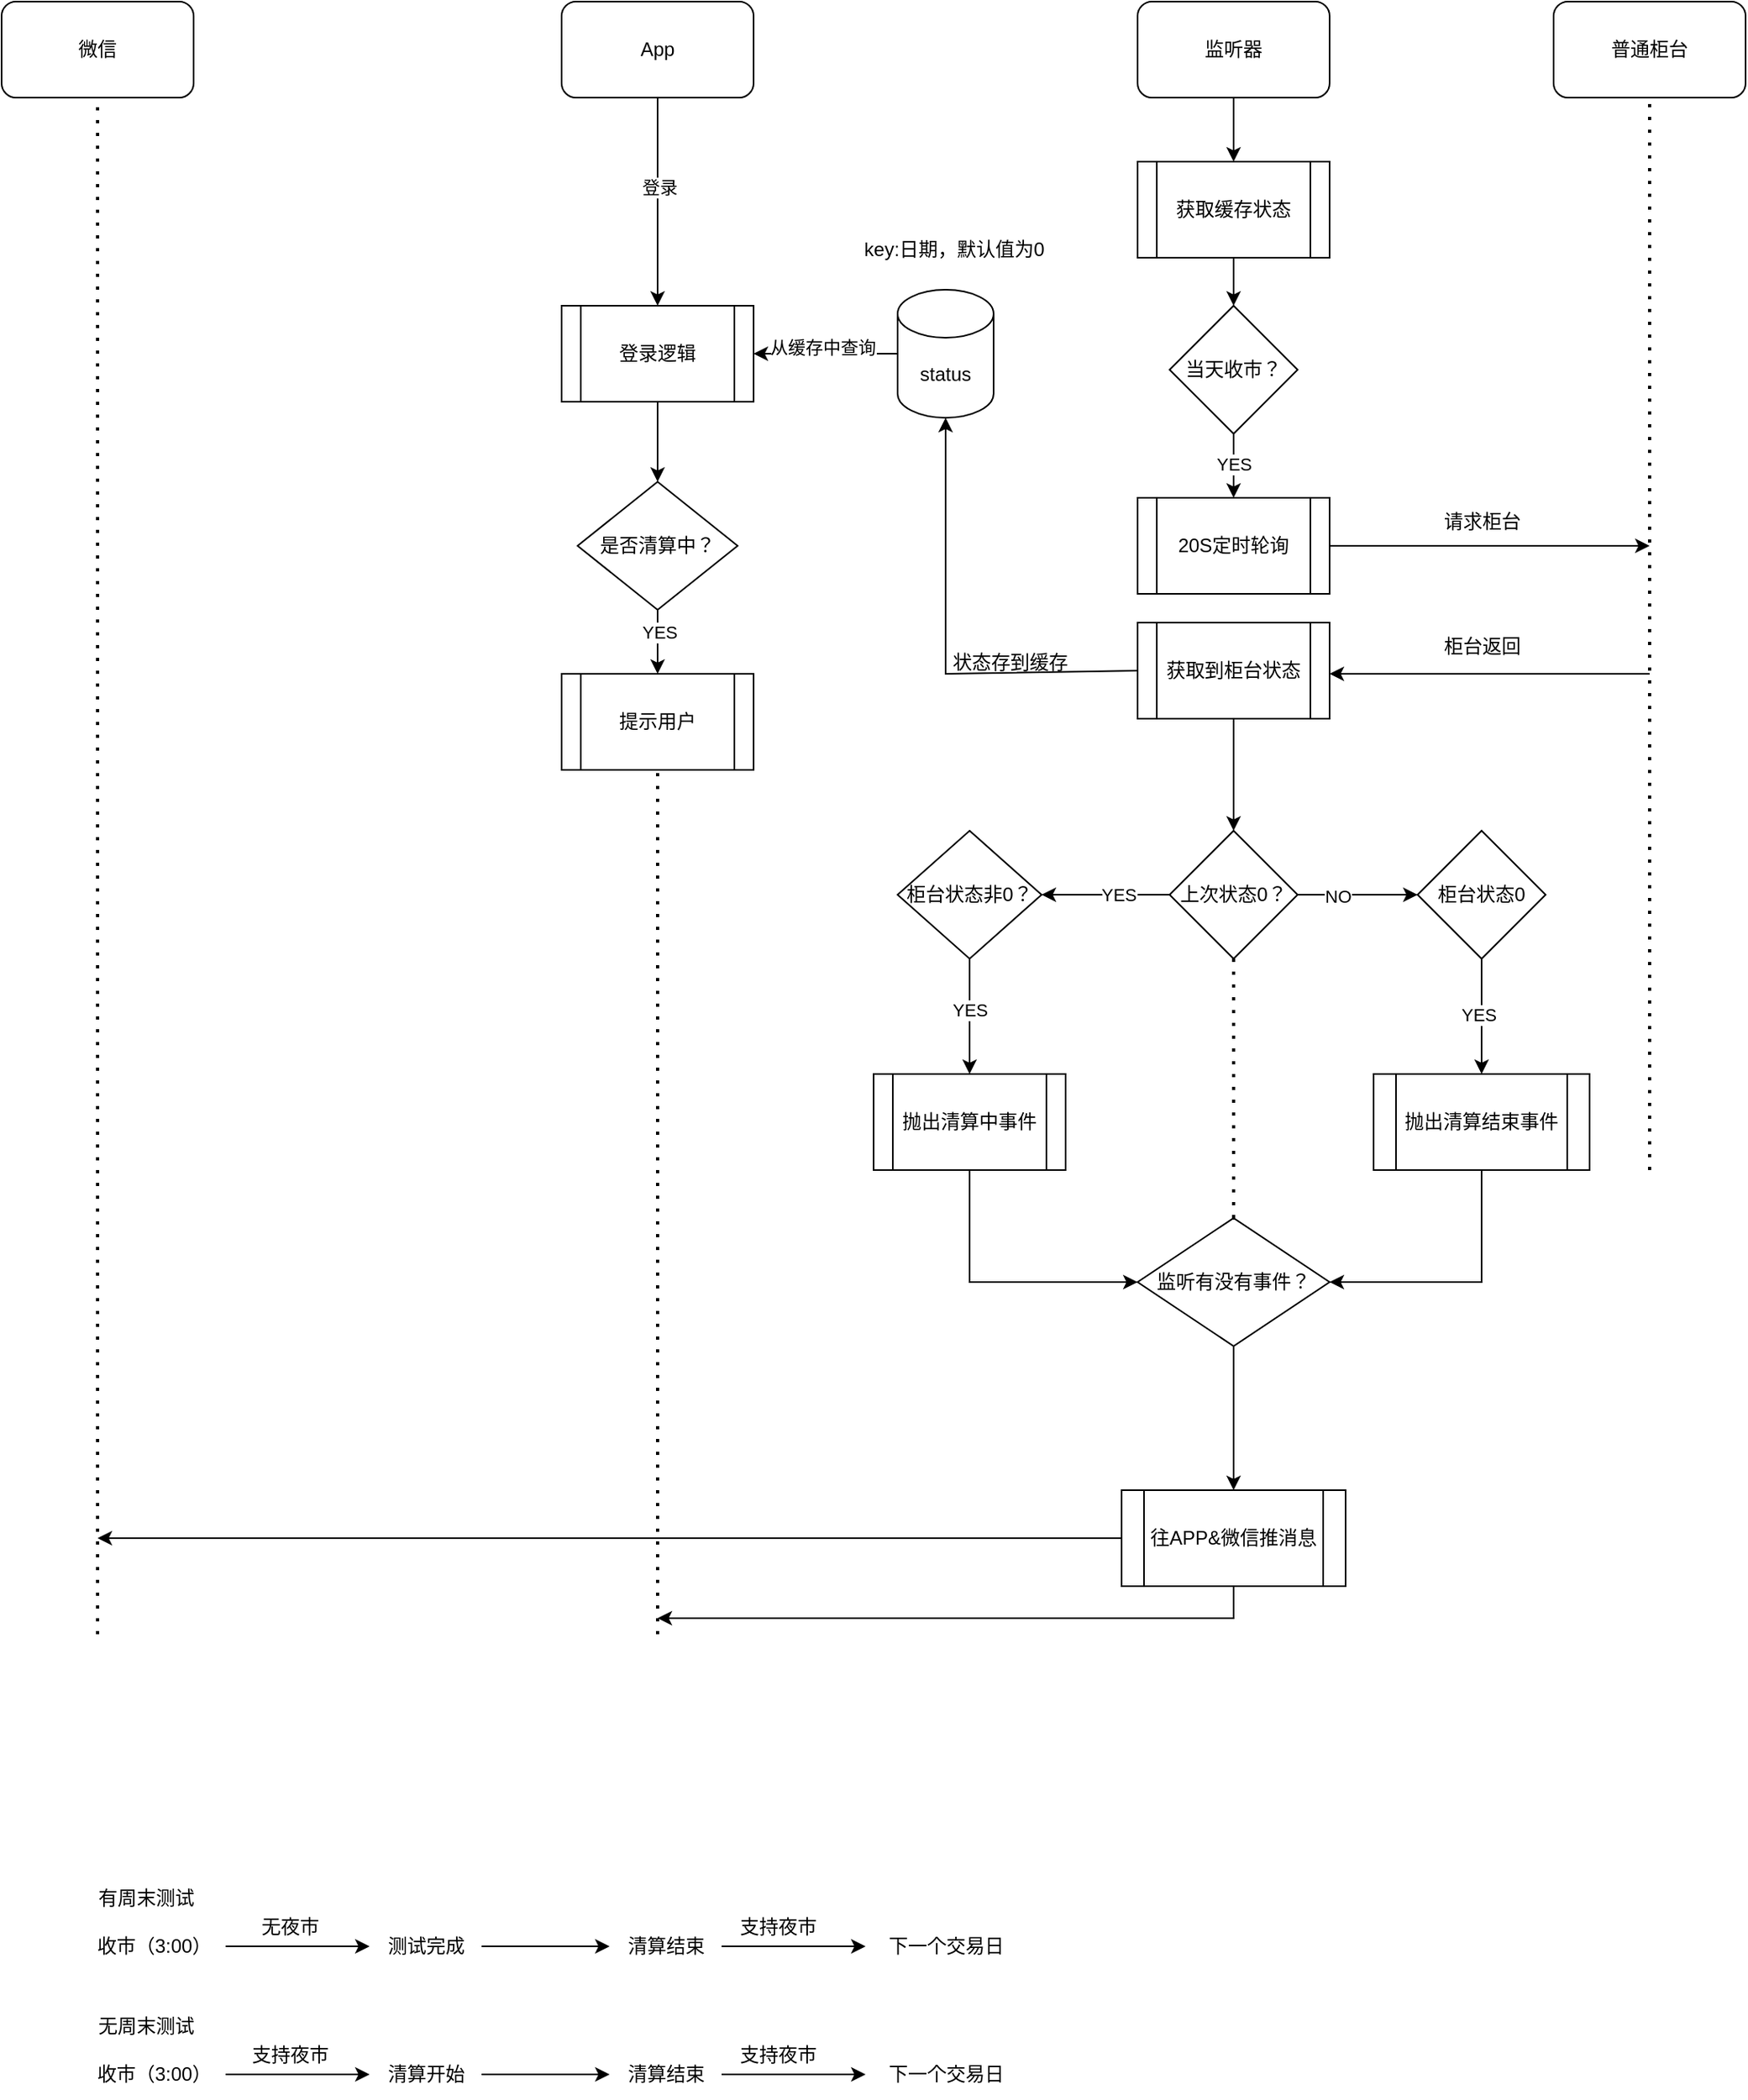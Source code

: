<mxfile version="24.9.1">
  <diagram name="第 1 页" id="WmmDTBR_3MdVVDJGCMBE">
    <mxGraphModel dx="1420" dy="782" grid="1" gridSize="10" guides="1" tooltips="1" connect="1" arrows="1" fold="1" page="1" pageScale="1" pageWidth="1169" pageHeight="1500" math="0" shadow="0">
      <root>
        <mxCell id="0" />
        <mxCell id="1" parent="0" />
        <mxCell id="UbGygZpsj-7UFt4xjnQ6-1" value="status" style="shape=cylinder3;whiteSpace=wrap;html=1;boundedLbl=1;backgroundOutline=1;size=15;" parent="1" vertex="1">
          <mxGeometry x="590" y="230" width="60" height="80" as="geometry" />
        </mxCell>
        <mxCell id="UbGygZpsj-7UFt4xjnQ6-72" value="" style="edgeStyle=orthogonalEdgeStyle;rounded=0;orthogonalLoop=1;jettySize=auto;html=1;entryX=0.5;entryY=0;entryDx=0;entryDy=0;" parent="1" source="UbGygZpsj-7UFt4xjnQ6-2" target="UbGygZpsj-7UFt4xjnQ6-73" edge="1">
          <mxGeometry relative="1" as="geometry">
            <mxPoint x="440" y="190" as="targetPoint" />
          </mxGeometry>
        </mxCell>
        <mxCell id="UbGygZpsj-7UFt4xjnQ6-74" value="登录" style="edgeLabel;html=1;align=center;verticalAlign=middle;resizable=0;points=[];" parent="UbGygZpsj-7UFt4xjnQ6-72" vertex="1" connectable="0">
          <mxGeometry x="-0.139" y="1" relative="1" as="geometry">
            <mxPoint as="offset" />
          </mxGeometry>
        </mxCell>
        <mxCell id="UbGygZpsj-7UFt4xjnQ6-2" value="App" style="rounded=1;whiteSpace=wrap;html=1;" parent="1" vertex="1">
          <mxGeometry x="380" y="50" width="120" height="60" as="geometry" />
        </mxCell>
        <mxCell id="UbGygZpsj-7UFt4xjnQ6-17" value="" style="edgeStyle=orthogonalEdgeStyle;rounded=0;orthogonalLoop=1;jettySize=auto;html=1;" parent="1" source="UbGygZpsj-7UFt4xjnQ6-3" edge="1">
          <mxGeometry relative="1" as="geometry">
            <mxPoint x="800" y="150" as="targetPoint" />
          </mxGeometry>
        </mxCell>
        <mxCell id="UbGygZpsj-7UFt4xjnQ6-3" value="监听器" style="rounded=1;whiteSpace=wrap;html=1;" parent="1" vertex="1">
          <mxGeometry x="740" y="50" width="120" height="60" as="geometry" />
        </mxCell>
        <mxCell id="UbGygZpsj-7UFt4xjnQ6-4" value="普通柜台" style="rounded=1;whiteSpace=wrap;html=1;" parent="1" vertex="1">
          <mxGeometry x="1000" y="50" width="120" height="60" as="geometry" />
        </mxCell>
        <mxCell id="UbGygZpsj-7UFt4xjnQ6-14" value="" style="endArrow=classic;html=1;rounded=0;exitX=0;exitY=0.5;exitDx=0;exitDy=0;exitPerimeter=0;entryX=1;entryY=0.5;entryDx=0;entryDy=0;" parent="1" source="UbGygZpsj-7UFt4xjnQ6-1" edge="1">
          <mxGeometry width="50" height="50" relative="1" as="geometry">
            <mxPoint x="620" y="380" as="sourcePoint" />
            <mxPoint x="500" y="270" as="targetPoint" />
          </mxGeometry>
        </mxCell>
        <mxCell id="UbGygZpsj-7UFt4xjnQ6-15" value="从缓存中查询" style="edgeLabel;html=1;align=center;verticalAlign=middle;resizable=0;points=[];" parent="UbGygZpsj-7UFt4xjnQ6-14" vertex="1" connectable="0">
          <mxGeometry x="0.04" y="-4" relative="1" as="geometry">
            <mxPoint as="offset" />
          </mxGeometry>
        </mxCell>
        <mxCell id="UbGygZpsj-7UFt4xjnQ6-20" value="" style="edgeStyle=orthogonalEdgeStyle;rounded=0;orthogonalLoop=1;jettySize=auto;html=1;" parent="1" source="UbGygZpsj-7UFt4xjnQ6-18" target="UbGygZpsj-7UFt4xjnQ6-19" edge="1">
          <mxGeometry relative="1" as="geometry" />
        </mxCell>
        <mxCell id="UbGygZpsj-7UFt4xjnQ6-36" value="YES" style="edgeLabel;html=1;align=center;verticalAlign=middle;resizable=0;points=[];" parent="UbGygZpsj-7UFt4xjnQ6-20" vertex="1" connectable="0">
          <mxGeometry x="-0.067" relative="1" as="geometry">
            <mxPoint as="offset" />
          </mxGeometry>
        </mxCell>
        <mxCell id="UbGygZpsj-7UFt4xjnQ6-18" value="当天收市？" style="rhombus;whiteSpace=wrap;html=1;" parent="1" vertex="1">
          <mxGeometry x="760" y="240" width="80" height="80" as="geometry" />
        </mxCell>
        <mxCell id="UbGygZpsj-7UFt4xjnQ6-19" value="20S定时轮询" style="shape=process;whiteSpace=wrap;html=1;backgroundOutline=1;" parent="1" vertex="1">
          <mxGeometry x="740" y="360" width="120" height="60" as="geometry" />
        </mxCell>
        <mxCell id="UbGygZpsj-7UFt4xjnQ6-21" value="" style="endArrow=classic;html=1;rounded=0;" parent="1" edge="1">
          <mxGeometry width="50" height="50" relative="1" as="geometry">
            <mxPoint x="860" y="390" as="sourcePoint" />
            <mxPoint x="1060" y="390" as="targetPoint" />
          </mxGeometry>
        </mxCell>
        <mxCell id="UbGygZpsj-7UFt4xjnQ6-24" value="" style="endArrow=none;dashed=1;html=1;dashPattern=1 3;strokeWidth=2;rounded=0;entryX=0.5;entryY=1;entryDx=0;entryDy=0;" parent="1" target="UbGygZpsj-7UFt4xjnQ6-4" edge="1">
          <mxGeometry width="50" height="50" relative="1" as="geometry">
            <mxPoint x="1060" y="780" as="sourcePoint" />
            <mxPoint x="1120" y="360" as="targetPoint" />
          </mxGeometry>
        </mxCell>
        <mxCell id="UbGygZpsj-7UFt4xjnQ6-26" value="请求柜台" style="text;html=1;align=center;verticalAlign=middle;resizable=0;points=[];autosize=1;strokeColor=none;fillColor=none;" parent="1" vertex="1">
          <mxGeometry x="920" y="360" width="70" height="30" as="geometry" />
        </mxCell>
        <mxCell id="UbGygZpsj-7UFt4xjnQ6-27" value="" style="endArrow=classic;html=1;rounded=0;" parent="1" edge="1">
          <mxGeometry width="50" height="50" relative="1" as="geometry">
            <mxPoint x="1060" y="470" as="sourcePoint" />
            <mxPoint x="860" y="470" as="targetPoint" />
          </mxGeometry>
        </mxCell>
        <mxCell id="UbGygZpsj-7UFt4xjnQ6-28" value="柜台返回" style="text;html=1;align=center;verticalAlign=middle;resizable=0;points=[];autosize=1;strokeColor=none;fillColor=none;" parent="1" vertex="1">
          <mxGeometry x="920" y="438" width="70" height="30" as="geometry" />
        </mxCell>
        <mxCell id="UbGygZpsj-7UFt4xjnQ6-47" value="" style="edgeStyle=orthogonalEdgeStyle;rounded=0;orthogonalLoop=1;jettySize=auto;html=1;" parent="1" source="UbGygZpsj-7UFt4xjnQ6-29" target="UbGygZpsj-7UFt4xjnQ6-46" edge="1">
          <mxGeometry relative="1" as="geometry" />
        </mxCell>
        <mxCell id="UbGygZpsj-7UFt4xjnQ6-29" value="获取到柜台状态" style="shape=process;whiteSpace=wrap;html=1;backgroundOutline=1;" parent="1" vertex="1">
          <mxGeometry x="740" y="438" width="120" height="60" as="geometry" />
        </mxCell>
        <mxCell id="UbGygZpsj-7UFt4xjnQ6-32" value="" style="endArrow=classic;html=1;rounded=0;entryX=0.5;entryY=1;entryDx=0;entryDy=0;entryPerimeter=0;exitX=0;exitY=0.5;exitDx=0;exitDy=0;" parent="1" source="UbGygZpsj-7UFt4xjnQ6-29" target="UbGygZpsj-7UFt4xjnQ6-1" edge="1">
          <mxGeometry width="50" height="50" relative="1" as="geometry">
            <mxPoint x="590" y="460" as="sourcePoint" />
            <mxPoint x="640" y="410" as="targetPoint" />
            <Array as="points">
              <mxPoint x="620" y="470" />
            </Array>
          </mxGeometry>
        </mxCell>
        <mxCell id="UbGygZpsj-7UFt4xjnQ6-33" value="状态存到缓存" style="text;html=1;align=center;verticalAlign=middle;resizable=0;points=[];autosize=1;strokeColor=none;fillColor=none;" parent="1" vertex="1">
          <mxGeometry x="610" y="448" width="100" height="30" as="geometry" />
        </mxCell>
        <mxCell id="UbGygZpsj-7UFt4xjnQ6-40" value="" style="edgeStyle=orthogonalEdgeStyle;rounded=0;orthogonalLoop=1;jettySize=auto;html=1;" parent="1" source="UbGygZpsj-7UFt4xjnQ6-39" target="UbGygZpsj-7UFt4xjnQ6-18" edge="1">
          <mxGeometry relative="1" as="geometry" />
        </mxCell>
        <mxCell id="UbGygZpsj-7UFt4xjnQ6-39" value="获取缓存状态" style="shape=process;whiteSpace=wrap;html=1;backgroundOutline=1;" parent="1" vertex="1">
          <mxGeometry x="740" y="150" width="120" height="60" as="geometry" />
        </mxCell>
        <mxCell id="UbGygZpsj-7UFt4xjnQ6-49" value="" style="edgeStyle=orthogonalEdgeStyle;rounded=0;orthogonalLoop=1;jettySize=auto;html=1;" parent="1" source="UbGygZpsj-7UFt4xjnQ6-46" target="UbGygZpsj-7UFt4xjnQ6-48" edge="1">
          <mxGeometry relative="1" as="geometry" />
        </mxCell>
        <mxCell id="UbGygZpsj-7UFt4xjnQ6-50" value="YES" style="edgeLabel;html=1;align=center;verticalAlign=middle;resizable=0;points=[];" parent="UbGygZpsj-7UFt4xjnQ6-49" vertex="1" connectable="0">
          <mxGeometry x="-0.2" relative="1" as="geometry">
            <mxPoint as="offset" />
          </mxGeometry>
        </mxCell>
        <mxCell id="UbGygZpsj-7UFt4xjnQ6-55" value="" style="edgeStyle=orthogonalEdgeStyle;rounded=0;orthogonalLoop=1;jettySize=auto;html=1;" parent="1" source="UbGygZpsj-7UFt4xjnQ6-46" target="UbGygZpsj-7UFt4xjnQ6-54" edge="1">
          <mxGeometry relative="1" as="geometry" />
        </mxCell>
        <mxCell id="UbGygZpsj-7UFt4xjnQ6-56" value="NO" style="edgeLabel;html=1;align=center;verticalAlign=middle;resizable=0;points=[];" parent="UbGygZpsj-7UFt4xjnQ6-55" vertex="1" connectable="0">
          <mxGeometry x="-0.35" y="-1" relative="1" as="geometry">
            <mxPoint as="offset" />
          </mxGeometry>
        </mxCell>
        <mxCell id="UbGygZpsj-7UFt4xjnQ6-46" value="上次状态0？" style="rhombus;whiteSpace=wrap;html=1;" parent="1" vertex="1">
          <mxGeometry x="760" y="568" width="80" height="80" as="geometry" />
        </mxCell>
        <mxCell id="UbGygZpsj-7UFt4xjnQ6-52" value="" style="edgeStyle=orthogonalEdgeStyle;rounded=0;orthogonalLoop=1;jettySize=auto;html=1;" parent="1" source="UbGygZpsj-7UFt4xjnQ6-48" target="UbGygZpsj-7UFt4xjnQ6-51" edge="1">
          <mxGeometry relative="1" as="geometry" />
        </mxCell>
        <mxCell id="UbGygZpsj-7UFt4xjnQ6-53" value="YES" style="edgeLabel;html=1;align=center;verticalAlign=middle;resizable=0;points=[];" parent="UbGygZpsj-7UFt4xjnQ6-52" vertex="1" connectable="0">
          <mxGeometry x="-0.108" relative="1" as="geometry">
            <mxPoint as="offset" />
          </mxGeometry>
        </mxCell>
        <mxCell id="UbGygZpsj-7UFt4xjnQ6-48" value="柜台状态非0？" style="rhombus;whiteSpace=wrap;html=1;" parent="1" vertex="1">
          <mxGeometry x="590" y="568" width="90" height="80" as="geometry" />
        </mxCell>
        <mxCell id="UbGygZpsj-7UFt4xjnQ6-51" value="抛出清算中事件" style="shape=process;whiteSpace=wrap;html=1;backgroundOutline=1;" parent="1" vertex="1">
          <mxGeometry x="575" y="720" width="120" height="60" as="geometry" />
        </mxCell>
        <mxCell id="UbGygZpsj-7UFt4xjnQ6-64" value="" style="edgeStyle=orthogonalEdgeStyle;rounded=0;orthogonalLoop=1;jettySize=auto;html=1;" parent="1" source="UbGygZpsj-7UFt4xjnQ6-54" target="UbGygZpsj-7UFt4xjnQ6-63" edge="1">
          <mxGeometry relative="1" as="geometry" />
        </mxCell>
        <mxCell id="UbGygZpsj-7UFt4xjnQ6-65" value="YES" style="edgeLabel;html=1;align=center;verticalAlign=middle;resizable=0;points=[];" parent="UbGygZpsj-7UFt4xjnQ6-64" vertex="1" connectable="0">
          <mxGeometry x="-0.021" y="-2" relative="1" as="geometry">
            <mxPoint as="offset" />
          </mxGeometry>
        </mxCell>
        <mxCell id="UbGygZpsj-7UFt4xjnQ6-54" value="柜台状态0" style="rhombus;whiteSpace=wrap;html=1;" parent="1" vertex="1">
          <mxGeometry x="915" y="568" width="80" height="80" as="geometry" />
        </mxCell>
        <mxCell id="UbGygZpsj-7UFt4xjnQ6-63" value="抛出清算结束事件" style="shape=process;whiteSpace=wrap;html=1;backgroundOutline=1;" parent="1" vertex="1">
          <mxGeometry x="887.5" y="720" width="135" height="60" as="geometry" />
        </mxCell>
        <mxCell id="UbGygZpsj-7UFt4xjnQ6-66" value="微信" style="rounded=1;whiteSpace=wrap;html=1;" parent="1" vertex="1">
          <mxGeometry x="30" y="50" width="120" height="60" as="geometry" />
        </mxCell>
        <mxCell id="UbGygZpsj-7UFt4xjnQ6-67" value="" style="endArrow=none;dashed=1;html=1;dashPattern=1 3;strokeWidth=2;rounded=0;entryX=0.5;entryY=1;entryDx=0;entryDy=0;" parent="1" target="UbGygZpsj-7UFt4xjnQ6-66" edge="1">
          <mxGeometry width="50" height="50" relative="1" as="geometry">
            <mxPoint x="90" y="1070" as="sourcePoint" />
            <mxPoint x="100" y="110" as="targetPoint" />
          </mxGeometry>
        </mxCell>
        <mxCell id="UbGygZpsj-7UFt4xjnQ6-68" value="" style="endArrow=none;dashed=1;html=1;dashPattern=1 3;strokeWidth=2;rounded=0;entryX=0.5;entryY=1;entryDx=0;entryDy=0;" parent="1" target="UbGygZpsj-7UFt4xjnQ6-77" edge="1">
          <mxGeometry width="50" height="50" relative="1" as="geometry">
            <mxPoint x="440" y="1070" as="sourcePoint" />
            <mxPoint x="460" y="590" as="targetPoint" />
          </mxGeometry>
        </mxCell>
        <mxCell id="UbGygZpsj-7UFt4xjnQ6-76" value="" style="edgeStyle=orthogonalEdgeStyle;rounded=0;orthogonalLoop=1;jettySize=auto;html=1;" parent="1" source="UbGygZpsj-7UFt4xjnQ6-73" target="UbGygZpsj-7UFt4xjnQ6-75" edge="1">
          <mxGeometry relative="1" as="geometry" />
        </mxCell>
        <mxCell id="UbGygZpsj-7UFt4xjnQ6-73" value="登录逻辑" style="shape=process;whiteSpace=wrap;html=1;backgroundOutline=1;" parent="1" vertex="1">
          <mxGeometry x="380" y="240" width="120" height="60" as="geometry" />
        </mxCell>
        <mxCell id="UbGygZpsj-7UFt4xjnQ6-78" value="" style="edgeStyle=orthogonalEdgeStyle;rounded=0;orthogonalLoop=1;jettySize=auto;html=1;" parent="1" source="UbGygZpsj-7UFt4xjnQ6-75" target="UbGygZpsj-7UFt4xjnQ6-77" edge="1">
          <mxGeometry relative="1" as="geometry" />
        </mxCell>
        <mxCell id="UbGygZpsj-7UFt4xjnQ6-79" value="YES" style="edgeLabel;html=1;align=center;verticalAlign=middle;resizable=0;points=[];" parent="UbGygZpsj-7UFt4xjnQ6-78" vertex="1" connectable="0">
          <mxGeometry x="-0.3" y="1" relative="1" as="geometry">
            <mxPoint as="offset" />
          </mxGeometry>
        </mxCell>
        <mxCell id="UbGygZpsj-7UFt4xjnQ6-75" value="是否清算中？" style="rhombus;whiteSpace=wrap;html=1;" parent="1" vertex="1">
          <mxGeometry x="390" y="350" width="100" height="80" as="geometry" />
        </mxCell>
        <mxCell id="UbGygZpsj-7UFt4xjnQ6-77" value="提示用户" style="shape=process;whiteSpace=wrap;html=1;backgroundOutline=1;" parent="1" vertex="1">
          <mxGeometry x="380" y="470" width="120" height="60" as="geometry" />
        </mxCell>
        <mxCell id="UbGygZpsj-7UFt4xjnQ6-80" value="" style="endArrow=none;dashed=1;html=1;dashPattern=1 3;strokeWidth=2;rounded=0;entryX=0.5;entryY=1;entryDx=0;entryDy=0;" parent="1" target="UbGygZpsj-7UFt4xjnQ6-46" edge="1">
          <mxGeometry width="50" height="50" relative="1" as="geometry">
            <mxPoint x="800" y="890" as="sourcePoint" />
            <mxPoint x="830" y="840" as="targetPoint" />
          </mxGeometry>
        </mxCell>
        <mxCell id="UbGygZpsj-7UFt4xjnQ6-81" value="" style="endArrow=classic;html=1;rounded=0;exitX=0.5;exitY=1;exitDx=0;exitDy=0;entryX=1;entryY=0.5;entryDx=0;entryDy=0;" parent="1" source="UbGygZpsj-7UFt4xjnQ6-63" target="UbGygZpsj-7UFt4xjnQ6-83" edge="1">
          <mxGeometry width="50" height="50" relative="1" as="geometry">
            <mxPoint x="840" y="870" as="sourcePoint" />
            <mxPoint x="800" y="750" as="targetPoint" />
            <Array as="points">
              <mxPoint x="955" y="850" />
            </Array>
          </mxGeometry>
        </mxCell>
        <mxCell id="UbGygZpsj-7UFt4xjnQ6-82" value="" style="endArrow=classic;html=1;rounded=0;entryX=0;entryY=0.5;entryDx=0;entryDy=0;exitX=0.5;exitY=1;exitDx=0;exitDy=0;" parent="1" source="UbGygZpsj-7UFt4xjnQ6-51" target="UbGygZpsj-7UFt4xjnQ6-83" edge="1">
          <mxGeometry width="50" height="50" relative="1" as="geometry">
            <mxPoint x="700" y="750" as="sourcePoint" />
            <mxPoint x="800" y="750" as="targetPoint" />
            <Array as="points">
              <mxPoint x="635" y="850" />
            </Array>
          </mxGeometry>
        </mxCell>
        <mxCell id="UbGygZpsj-7UFt4xjnQ6-85" value="" style="edgeStyle=orthogonalEdgeStyle;rounded=0;orthogonalLoop=1;jettySize=auto;html=1;" parent="1" source="UbGygZpsj-7UFt4xjnQ6-83" target="UbGygZpsj-7UFt4xjnQ6-84" edge="1">
          <mxGeometry relative="1" as="geometry" />
        </mxCell>
        <mxCell id="UbGygZpsj-7UFt4xjnQ6-83" value="监听有没有事件？" style="rhombus;whiteSpace=wrap;html=1;" parent="1" vertex="1">
          <mxGeometry x="740" y="810" width="120" height="80" as="geometry" />
        </mxCell>
        <mxCell id="UbGygZpsj-7UFt4xjnQ6-86" style="edgeStyle=orthogonalEdgeStyle;rounded=0;orthogonalLoop=1;jettySize=auto;html=1;" parent="1" source="UbGygZpsj-7UFt4xjnQ6-84" edge="1">
          <mxGeometry relative="1" as="geometry">
            <mxPoint x="90" y="1010" as="targetPoint" />
          </mxGeometry>
        </mxCell>
        <mxCell id="UbGygZpsj-7UFt4xjnQ6-87" style="edgeStyle=orthogonalEdgeStyle;rounded=0;orthogonalLoop=1;jettySize=auto;html=1;" parent="1" source="UbGygZpsj-7UFt4xjnQ6-84" edge="1">
          <mxGeometry relative="1" as="geometry">
            <mxPoint x="440" y="1060" as="targetPoint" />
            <Array as="points">
              <mxPoint x="800" y="1060" />
            </Array>
          </mxGeometry>
        </mxCell>
        <mxCell id="UbGygZpsj-7UFt4xjnQ6-84" value="往APP&amp;amp;微信推消息" style="shape=process;whiteSpace=wrap;html=1;backgroundOutline=1;" parent="1" vertex="1">
          <mxGeometry x="730" y="980" width="140" height="60" as="geometry" />
        </mxCell>
        <mxCell id="UbGygZpsj-7UFt4xjnQ6-88" value="key:日期，默认值为0" style="text;html=1;align=center;verticalAlign=middle;resizable=0;points=[];autosize=1;strokeColor=none;fillColor=none;" parent="1" vertex="1">
          <mxGeometry x="555" y="190" width="140" height="30" as="geometry" />
        </mxCell>
        <mxCell id="8P0-77vCTtlqpNpmgFSc-3" value="" style="edgeStyle=orthogonalEdgeStyle;rounded=0;orthogonalLoop=1;jettySize=auto;html=1;" edge="1" parent="1" source="8P0-77vCTtlqpNpmgFSc-1" target="8P0-77vCTtlqpNpmgFSc-2">
          <mxGeometry relative="1" as="geometry" />
        </mxCell>
        <mxCell id="8P0-77vCTtlqpNpmgFSc-1" value="收市（3:00）" style="text;html=1;align=center;verticalAlign=middle;resizable=0;points=[];autosize=1;strokeColor=none;fillColor=none;" vertex="1" parent="1">
          <mxGeometry x="80" y="1250" width="90" height="30" as="geometry" />
        </mxCell>
        <mxCell id="8P0-77vCTtlqpNpmgFSc-9" value="" style="edgeStyle=orthogonalEdgeStyle;rounded=0;orthogonalLoop=1;jettySize=auto;html=1;" edge="1" parent="1" source="8P0-77vCTtlqpNpmgFSc-2" target="8P0-77vCTtlqpNpmgFSc-8">
          <mxGeometry relative="1" as="geometry" />
        </mxCell>
        <mxCell id="8P0-77vCTtlqpNpmgFSc-2" value="测试完成" style="text;html=1;align=center;verticalAlign=middle;resizable=0;points=[];autosize=1;strokeColor=none;fillColor=none;" vertex="1" parent="1">
          <mxGeometry x="260" y="1250" width="70" height="30" as="geometry" />
        </mxCell>
        <mxCell id="8P0-77vCTtlqpNpmgFSc-4" value="无夜市" style="text;html=1;align=center;verticalAlign=middle;resizable=0;points=[];autosize=1;strokeColor=none;fillColor=none;" vertex="1" parent="1">
          <mxGeometry x="180" y="1238" width="60" height="30" as="geometry" />
        </mxCell>
        <mxCell id="8P0-77vCTtlqpNpmgFSc-20" value="" style="edgeStyle=orthogonalEdgeStyle;rounded=0;orthogonalLoop=1;jettySize=auto;html=1;" edge="1" parent="1" source="8P0-77vCTtlqpNpmgFSc-8" target="8P0-77vCTtlqpNpmgFSc-19">
          <mxGeometry relative="1" as="geometry" />
        </mxCell>
        <mxCell id="8P0-77vCTtlqpNpmgFSc-8" value="清算结束" style="text;html=1;align=center;verticalAlign=middle;resizable=0;points=[];autosize=1;strokeColor=none;fillColor=none;" vertex="1" parent="1">
          <mxGeometry x="410" y="1250" width="70" height="30" as="geometry" />
        </mxCell>
        <mxCell id="8P0-77vCTtlqpNpmgFSc-13" value="" style="edgeStyle=orthogonalEdgeStyle;rounded=0;orthogonalLoop=1;jettySize=auto;html=1;" edge="1" parent="1" source="8P0-77vCTtlqpNpmgFSc-10" target="8P0-77vCTtlqpNpmgFSc-12">
          <mxGeometry relative="1" as="geometry" />
        </mxCell>
        <mxCell id="8P0-77vCTtlqpNpmgFSc-10" value="收市（3:00）" style="text;html=1;align=center;verticalAlign=middle;resizable=0;points=[];autosize=1;strokeColor=none;fillColor=none;" vertex="1" parent="1">
          <mxGeometry x="80" y="1330" width="90" height="30" as="geometry" />
        </mxCell>
        <mxCell id="8P0-77vCTtlqpNpmgFSc-16" value="" style="edgeStyle=orthogonalEdgeStyle;rounded=0;orthogonalLoop=1;jettySize=auto;html=1;" edge="1" parent="1" source="8P0-77vCTtlqpNpmgFSc-12" target="8P0-77vCTtlqpNpmgFSc-15">
          <mxGeometry relative="1" as="geometry" />
        </mxCell>
        <mxCell id="8P0-77vCTtlqpNpmgFSc-12" value="清算开始" style="text;html=1;align=center;verticalAlign=middle;resizable=0;points=[];autosize=1;strokeColor=none;fillColor=none;" vertex="1" parent="1">
          <mxGeometry x="260" y="1330" width="70" height="30" as="geometry" />
        </mxCell>
        <mxCell id="8P0-77vCTtlqpNpmgFSc-14" value="支持夜市" style="text;html=1;align=center;verticalAlign=middle;resizable=0;points=[];autosize=1;strokeColor=none;fillColor=none;" vertex="1" parent="1">
          <mxGeometry x="175" y="1318" width="70" height="30" as="geometry" />
        </mxCell>
        <mxCell id="8P0-77vCTtlqpNpmgFSc-22" value="" style="edgeStyle=orthogonalEdgeStyle;rounded=0;orthogonalLoop=1;jettySize=auto;html=1;" edge="1" parent="1" source="8P0-77vCTtlqpNpmgFSc-15" target="8P0-77vCTtlqpNpmgFSc-21">
          <mxGeometry relative="1" as="geometry" />
        </mxCell>
        <mxCell id="8P0-77vCTtlqpNpmgFSc-15" value="清算结束" style="text;html=1;align=center;verticalAlign=middle;resizable=0;points=[];autosize=1;strokeColor=none;fillColor=none;" vertex="1" parent="1">
          <mxGeometry x="410" y="1330" width="70" height="30" as="geometry" />
        </mxCell>
        <mxCell id="8P0-77vCTtlqpNpmgFSc-17" value="有周末测试" style="text;html=1;align=center;verticalAlign=middle;resizable=0;points=[];autosize=1;strokeColor=none;fillColor=none;" vertex="1" parent="1">
          <mxGeometry x="80" y="1220" width="80" height="30" as="geometry" />
        </mxCell>
        <mxCell id="8P0-77vCTtlqpNpmgFSc-18" value="无周末测试" style="text;html=1;align=center;verticalAlign=middle;resizable=0;points=[];autosize=1;strokeColor=none;fillColor=none;" vertex="1" parent="1">
          <mxGeometry x="80" y="1300" width="80" height="30" as="geometry" />
        </mxCell>
        <mxCell id="8P0-77vCTtlqpNpmgFSc-19" value="下一个交易日" style="text;html=1;align=center;verticalAlign=middle;resizable=0;points=[];autosize=1;strokeColor=none;fillColor=none;" vertex="1" parent="1">
          <mxGeometry x="570" y="1250" width="100" height="30" as="geometry" />
        </mxCell>
        <mxCell id="8P0-77vCTtlqpNpmgFSc-21" value="下一个交易日" style="text;html=1;align=center;verticalAlign=middle;resizable=0;points=[];autosize=1;strokeColor=none;fillColor=none;" vertex="1" parent="1">
          <mxGeometry x="570" y="1330" width="100" height="30" as="geometry" />
        </mxCell>
        <mxCell id="8P0-77vCTtlqpNpmgFSc-23" value="支持夜市" style="text;html=1;align=center;verticalAlign=middle;resizable=0;points=[];autosize=1;strokeColor=none;fillColor=none;" vertex="1" parent="1">
          <mxGeometry x="480" y="1238" width="70" height="30" as="geometry" />
        </mxCell>
        <mxCell id="8P0-77vCTtlqpNpmgFSc-24" value="支持夜市" style="text;html=1;align=center;verticalAlign=middle;resizable=0;points=[];autosize=1;strokeColor=none;fillColor=none;" vertex="1" parent="1">
          <mxGeometry x="480" y="1318" width="70" height="30" as="geometry" />
        </mxCell>
      </root>
    </mxGraphModel>
  </diagram>
</mxfile>
